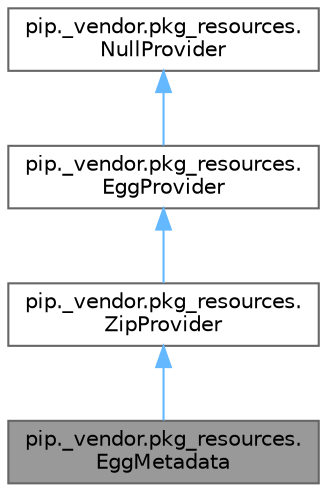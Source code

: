 digraph "pip._vendor.pkg_resources.EggMetadata"
{
 // LATEX_PDF_SIZE
  bgcolor="transparent";
  edge [fontname=Helvetica,fontsize=10,labelfontname=Helvetica,labelfontsize=10];
  node [fontname=Helvetica,fontsize=10,shape=box,height=0.2,width=0.4];
  Node1 [id="Node000001",label="pip._vendor.pkg_resources.\lEggMetadata",height=0.2,width=0.4,color="gray40", fillcolor="grey60", style="filled", fontcolor="black",tooltip=" "];
  Node2 -> Node1 [id="edge4_Node000001_Node000002",dir="back",color="steelblue1",style="solid",tooltip=" "];
  Node2 [id="Node000002",label="pip._vendor.pkg_resources.\lZipProvider",height=0.2,width=0.4,color="gray40", fillcolor="white", style="filled",URL="$d0/d61/classpip_1_1__vendor_1_1pkg__resources_1_1ZipProvider.html",tooltip=" "];
  Node3 -> Node2 [id="edge5_Node000002_Node000003",dir="back",color="steelblue1",style="solid",tooltip=" "];
  Node3 [id="Node000003",label="pip._vendor.pkg_resources.\lEggProvider",height=0.2,width=0.4,color="gray40", fillcolor="white", style="filled",URL="$d1/ded/classpip_1_1__vendor_1_1pkg__resources_1_1EggProvider.html",tooltip=" "];
  Node4 -> Node3 [id="edge6_Node000003_Node000004",dir="back",color="steelblue1",style="solid",tooltip=" "];
  Node4 [id="Node000004",label="pip._vendor.pkg_resources.\lNullProvider",height=0.2,width=0.4,color="gray40", fillcolor="white", style="filled",URL="$d3/d2e/classpip_1_1__vendor_1_1pkg__resources_1_1NullProvider.html",tooltip=" "];
}
